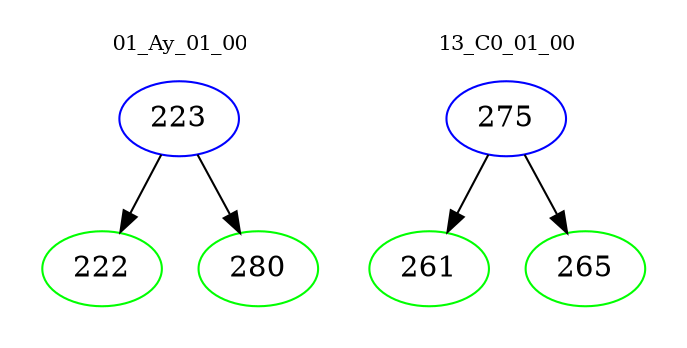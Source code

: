 digraph{
subgraph cluster_0 {
color = white
label = "01_Ay_01_00";
fontsize=10;
T0_223 [label="223", color="blue"]
T0_223 -> T0_222 [color="black"]
T0_222 [label="222", color="green"]
T0_223 -> T0_280 [color="black"]
T0_280 [label="280", color="green"]
}
subgraph cluster_1 {
color = white
label = "13_C0_01_00";
fontsize=10;
T1_275 [label="275", color="blue"]
T1_275 -> T1_261 [color="black"]
T1_261 [label="261", color="green"]
T1_275 -> T1_265 [color="black"]
T1_265 [label="265", color="green"]
}
}
